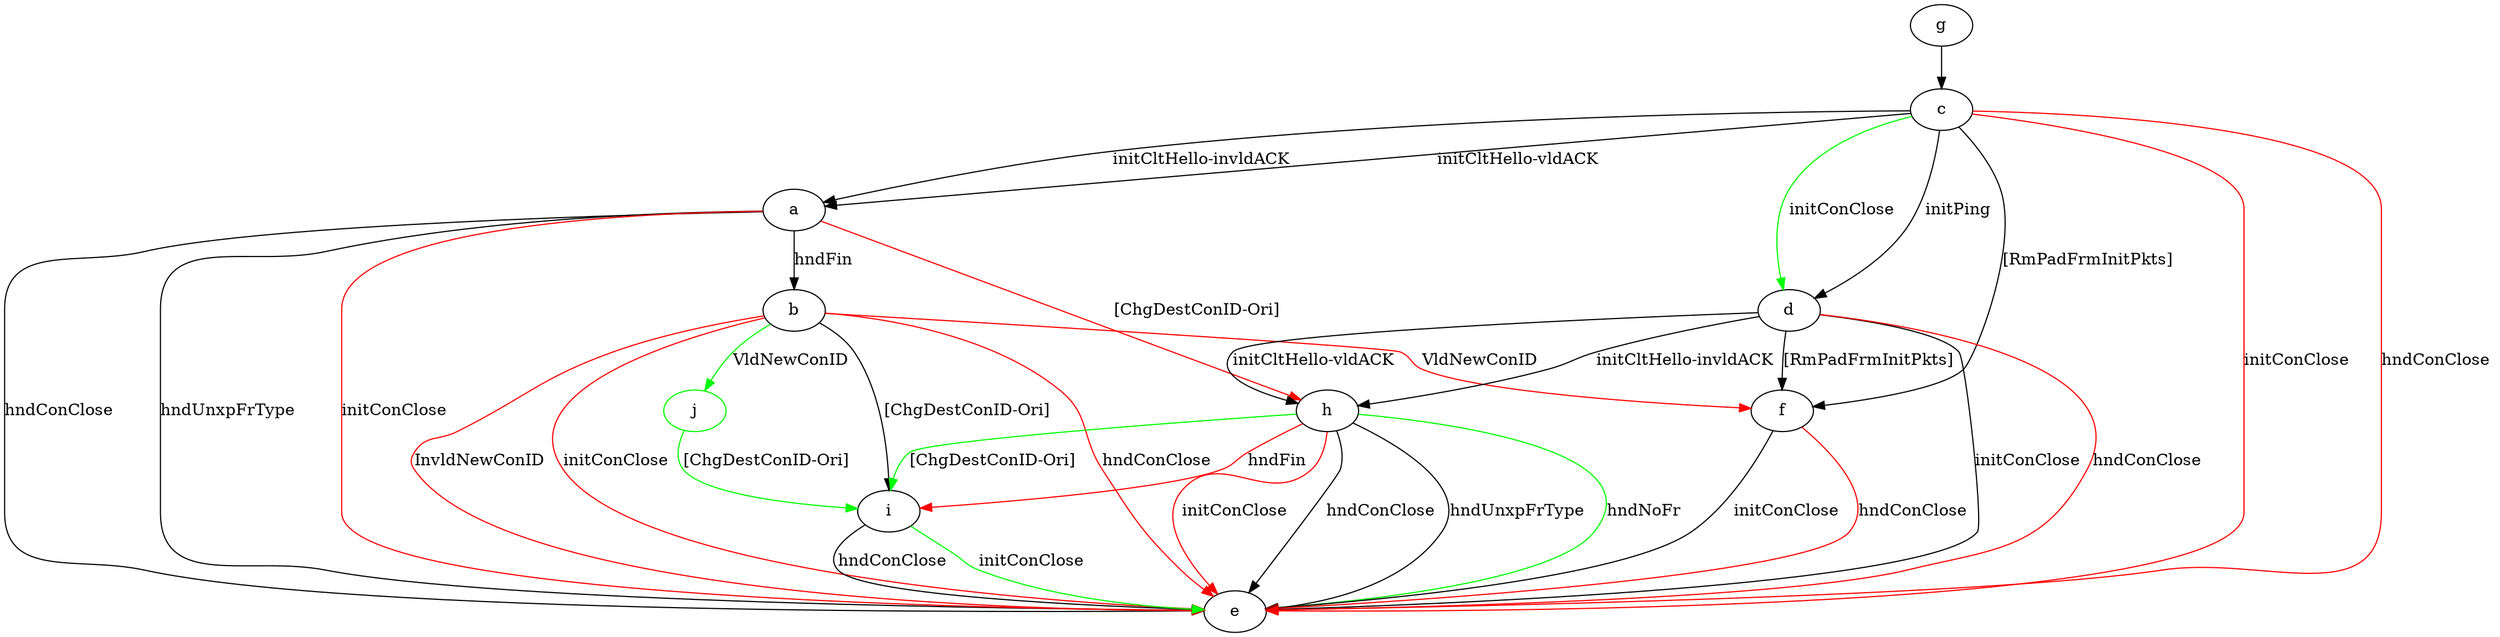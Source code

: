 digraph "" {
	a -> b	[key=0,
		label="hndFin "];
	a -> e	[key=0,
		label="hndConClose "];
	a -> e	[key=1,
		label="hndUnxpFrType "];
	a -> e	[key=2,
		color=red,
		label="initConClose "];
	a -> h	[key=0,
		color=red,
		label="[ChgDestConID-Ori] "];
	b -> e	[key=0,
		color=red,
		label="initConClose "];
	b -> e	[key=1,
		color=red,
		label="hndConClose "];
	b -> e	[key=2,
		color=red,
		label="InvldNewConID "];
	b -> f	[key=0,
		color=red,
		label="VldNewConID "];
	b -> i	[key=0,
		label="[ChgDestConID-Ori] "];
	j	[color=green];
	b -> j	[key=0,
		color=green,
		label="VldNewConID "];
	c -> a	[key=0,
		label="initCltHello-vldACK "];
	c -> a	[key=1,
		label="initCltHello-invldACK "];
	c -> d	[key=0,
		label="initPing "];
	c -> d	[key=1,
		color=green,
		label="initConClose "];
	c -> e	[key=0,
		color=red,
		label="initConClose "];
	c -> e	[key=1,
		color=red,
		label="hndConClose "];
	c -> f	[key=0,
		label="[RmPadFrmInitPkts] "];
	d -> e	[key=0,
		label="initConClose "];
	d -> e	[key=1,
		color=red,
		label="hndConClose "];
	d -> f	[key=0,
		label="[RmPadFrmInitPkts] "];
	d -> h	[key=0,
		label="initCltHello-vldACK "];
	d -> h	[key=1,
		label="initCltHello-invldACK "];
	f -> e	[key=0,
		label="initConClose "];
	f -> e	[key=1,
		color=red,
		label="hndConClose "];
	g -> c	[key=0];
	h -> e	[key=0,
		label="hndConClose "];
	h -> e	[key=1,
		label="hndUnxpFrType "];
	h -> e	[key=2,
		color=green,
		label="hndNoFr "];
	h -> e	[key=3,
		color=red,
		label="initConClose "];
	h -> i	[key=0,
		color=green,
		label="[ChgDestConID-Ori] "];
	h -> i	[key=1,
		color=red,
		label="hndFin "];
	i -> e	[key=0,
		label="hndConClose "];
	i -> e	[key=1,
		color=green,
		label="initConClose "];
	j -> i	[key=0,
		color=green,
		label="[ChgDestConID-Ori] "];
}
